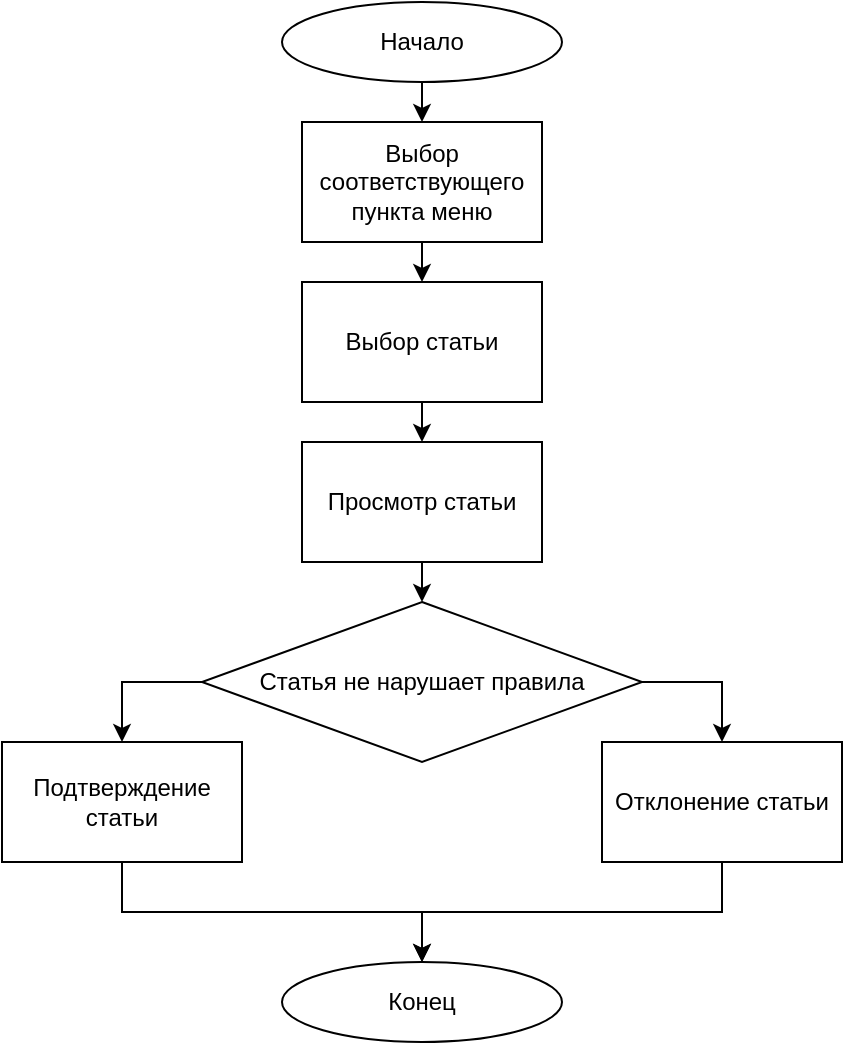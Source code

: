<mxfile version="14.5.4" type="device"><diagram id="iTlXc4u10J0yuGXflxLH" name="Page-1"><mxGraphModel dx="1108" dy="488" grid="1" gridSize="10" guides="1" tooltips="1" connect="1" arrows="1" fold="1" page="1" pageScale="1" pageWidth="2336" pageHeight="1654" math="0" shadow="0"><root><mxCell id="0"/><mxCell id="1" parent="0"/><mxCell id="ZsqOkbRh4e7n0ICMtmr7-1" style="edgeStyle=orthogonalEdgeStyle;rounded=0;orthogonalLoop=1;jettySize=auto;html=1;exitX=0.5;exitY=1;exitDx=0;exitDy=0;entryX=0.5;entryY=0;entryDx=0;entryDy=0;" edge="1" parent="1" source="ZsqOkbRh4e7n0ICMtmr7-2" target="ZsqOkbRh4e7n0ICMtmr7-3"><mxGeometry relative="1" as="geometry"/></mxCell><mxCell id="ZsqOkbRh4e7n0ICMtmr7-2" value="Начало" style="ellipse;whiteSpace=wrap;html=1;" vertex="1" parent="1"><mxGeometry x="400" y="30" width="140" height="40" as="geometry"/></mxCell><mxCell id="ZsqOkbRh4e7n0ICMtmr7-11" style="edgeStyle=orthogonalEdgeStyle;rounded=0;orthogonalLoop=1;jettySize=auto;html=1;exitX=0.5;exitY=1;exitDx=0;exitDy=0;entryX=0.5;entryY=0;entryDx=0;entryDy=0;" edge="1" parent="1" source="ZsqOkbRh4e7n0ICMtmr7-3" target="ZsqOkbRh4e7n0ICMtmr7-4"><mxGeometry relative="1" as="geometry"/></mxCell><mxCell id="ZsqOkbRh4e7n0ICMtmr7-3" value="Выбор соответствующего пункта меню" style="rounded=0;whiteSpace=wrap;html=1;" vertex="1" parent="1"><mxGeometry x="410" y="90" width="120" height="60" as="geometry"/></mxCell><mxCell id="ZsqOkbRh4e7n0ICMtmr7-10" style="edgeStyle=orthogonalEdgeStyle;rounded=0;orthogonalLoop=1;jettySize=auto;html=1;exitX=0.5;exitY=1;exitDx=0;exitDy=0;entryX=0.5;entryY=0;entryDx=0;entryDy=0;" edge="1" parent="1" source="ZsqOkbRh4e7n0ICMtmr7-4" target="ZsqOkbRh4e7n0ICMtmr7-5"><mxGeometry relative="1" as="geometry"/></mxCell><mxCell id="ZsqOkbRh4e7n0ICMtmr7-4" value="Выбор статьи" style="rounded=0;whiteSpace=wrap;html=1;" vertex="1" parent="1"><mxGeometry x="410" y="170" width="120" height="60" as="geometry"/></mxCell><mxCell id="ZsqOkbRh4e7n0ICMtmr7-9" style="edgeStyle=orthogonalEdgeStyle;rounded=0;orthogonalLoop=1;jettySize=auto;html=1;exitX=0.5;exitY=1;exitDx=0;exitDy=0;entryX=0.5;entryY=0;entryDx=0;entryDy=0;" edge="1" parent="1" source="ZsqOkbRh4e7n0ICMtmr7-5" target="ZsqOkbRh4e7n0ICMtmr7-8"><mxGeometry relative="1" as="geometry"/></mxCell><mxCell id="ZsqOkbRh4e7n0ICMtmr7-5" value="Просмотр статьи" style="rounded=0;whiteSpace=wrap;html=1;" vertex="1" parent="1"><mxGeometry x="410" y="250" width="120" height="60" as="geometry"/></mxCell><mxCell id="ZsqOkbRh4e7n0ICMtmr7-16" style="edgeStyle=orthogonalEdgeStyle;rounded=0;orthogonalLoop=1;jettySize=auto;html=1;exitX=0.5;exitY=1;exitDx=0;exitDy=0;entryX=0.5;entryY=0;entryDx=0;entryDy=0;" edge="1" parent="1" source="ZsqOkbRh4e7n0ICMtmr7-6" target="ZsqOkbRh4e7n0ICMtmr7-14"><mxGeometry relative="1" as="geometry"/></mxCell><mxCell id="ZsqOkbRh4e7n0ICMtmr7-6" value="Подтверждение статьи" style="rounded=0;whiteSpace=wrap;html=1;" vertex="1" parent="1"><mxGeometry x="260" y="400" width="120" height="60" as="geometry"/></mxCell><mxCell id="ZsqOkbRh4e7n0ICMtmr7-15" style="edgeStyle=orthogonalEdgeStyle;rounded=0;orthogonalLoop=1;jettySize=auto;html=1;exitX=0.5;exitY=1;exitDx=0;exitDy=0;entryX=0.5;entryY=0;entryDx=0;entryDy=0;" edge="1" parent="1" source="ZsqOkbRh4e7n0ICMtmr7-7" target="ZsqOkbRh4e7n0ICMtmr7-14"><mxGeometry relative="1" as="geometry"/></mxCell><mxCell id="ZsqOkbRh4e7n0ICMtmr7-7" value="Отклонение статьи" style="rounded=0;whiteSpace=wrap;html=1;" vertex="1" parent="1"><mxGeometry x="560" y="400" width="120" height="60" as="geometry"/></mxCell><mxCell id="ZsqOkbRh4e7n0ICMtmr7-12" style="edgeStyle=orthogonalEdgeStyle;rounded=0;orthogonalLoop=1;jettySize=auto;html=1;exitX=0;exitY=0.5;exitDx=0;exitDy=0;entryX=0.5;entryY=0;entryDx=0;entryDy=0;" edge="1" parent="1" source="ZsqOkbRh4e7n0ICMtmr7-8" target="ZsqOkbRh4e7n0ICMtmr7-6"><mxGeometry relative="1" as="geometry"/></mxCell><mxCell id="ZsqOkbRh4e7n0ICMtmr7-13" style="edgeStyle=orthogonalEdgeStyle;rounded=0;orthogonalLoop=1;jettySize=auto;html=1;exitX=1;exitY=0.5;exitDx=0;exitDy=0;entryX=0.5;entryY=0;entryDx=0;entryDy=0;" edge="1" parent="1" source="ZsqOkbRh4e7n0ICMtmr7-8" target="ZsqOkbRh4e7n0ICMtmr7-7"><mxGeometry relative="1" as="geometry"/></mxCell><mxCell id="ZsqOkbRh4e7n0ICMtmr7-8" value="Статья не нарушает правила" style="rhombus;whiteSpace=wrap;html=1;" vertex="1" parent="1"><mxGeometry x="360" y="330" width="220" height="80" as="geometry"/></mxCell><mxCell id="ZsqOkbRh4e7n0ICMtmr7-14" value="Конец" style="ellipse;whiteSpace=wrap;html=1;" vertex="1" parent="1"><mxGeometry x="400" y="510" width="140" height="40" as="geometry"/></mxCell></root></mxGraphModel></diagram></mxfile>